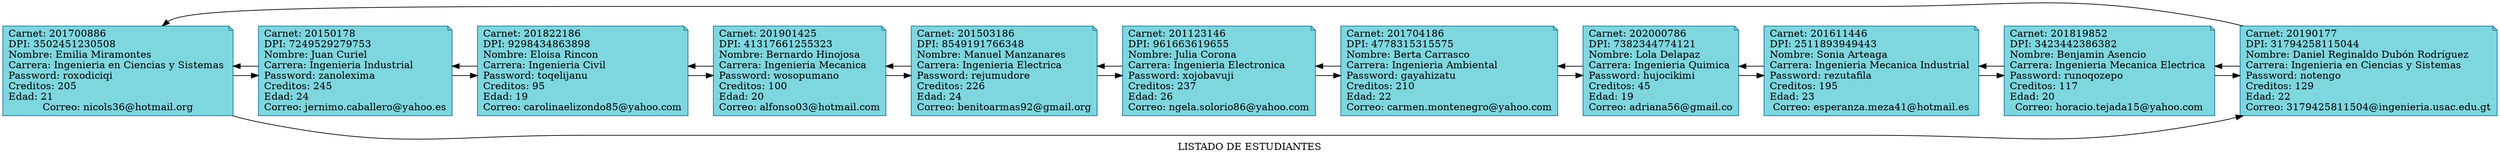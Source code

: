 digraph Alumnos {
 rankdir=LR;
 label="LISTADO DE ESTUDIANTES";
  node [shape = note, color="#187296", style=filled, fillcolor="#7ed6df"];
N0[label="Carnet: 201700886 \lDPI: 3502451230508 \lNombre: Emilia Miramontes \lCarrera: Ingenieria en Ciencias y Sistemas \lPassword: roxodiciqi \lCreditos: 205 \lEdad: 21 \lCorreo: nicols36@hotmail.org"];
N1[label="Carnet: 20150178 \lDPI: 7249529279753 \lNombre: Juan Curiel \lCarrera: Ingenieria Industrial \lPassword: zanolexima \lCreditos: 245 \lEdad: 24 \lCorreo: jernimo.caballero@yahoo.es"];
N2[label="Carnet: 201822186 \lDPI: 9298434863898 \lNombre: Eloisa Rincon \lCarrera: Ingenieria Civil \lPassword: toqelijanu \lCreditos: 95 \lEdad: 19 \lCorreo: carolinaelizondo85@yahoo.com"];
N3[label="Carnet: 201901425 \lDPI: 41317661255323 \lNombre: Bernardo Hinojosa \lCarrera: Ingenieria Mecanica \lPassword: wosopumano \lCreditos: 100 \lEdad: 20 \lCorreo: alfonso03@hotmail.com"];
N4[label="Carnet: 201503186 \lDPI: 8549191766348 \lNombre: Manuel Manzanares \lCarrera: Ingenieria Electrica \lPassword: rejumudore \lCreditos: 226 \lEdad: 24 \lCorreo: benitoarmas92@gmail.org"];
N5[label="Carnet: 201123146 \lDPI: 961663619655 \lNombre: Julia Corona \lCarrera: Ingenieria Electronica \lPassword: xojobavuji \lCreditos: 237 \lEdad: 26 \lCorreo: ngela.solorio86@yahoo.com"];
N6[label="Carnet: 201704186 \lDPI: 4778315315575 \lNombre: Berta Carrasco \lCarrera: Ingenieria Ambiental \lPassword: gayahizatu \lCreditos: 210 \lEdad: 22 \lCorreo: carmen.montenegro@yahoo.com"];
N7[label="Carnet: 202000786 \lDPI: 7382344774121 \lNombre: Lola Delapaz \lCarrera: Ingenieria Quimica \lPassword: hujocikimi \lCreditos: 45 \lEdad: 19 \lCorreo: adriana56@gmail.co"];
N8[label="Carnet: 201611446 \lDPI: 2511893949443 \lNombre: Sonia Arteaga \lCarrera: Ingenieria Mecanica Industrial \lPassword: rezutafila \lCreditos: 195 \lEdad: 23 \lCorreo: esperanza.meza41@hotmail.es"];
N9[label="Carnet: 201819852 \lDPI: 3423442386382 \lNombre: Benjamin Asencio \lCarrera: Ingenieria Mecanica Electrica \lPassword: runoqozepo \lCreditos: 117 \lEdad: 20 \lCorreo: horacio.tejada15@yahoo.com"];
N10[label="Carnet: 20190177 \lDPI: 31794258115044 \lNombre: Daniel Reginaldo Dubón Rodríguez \lCarrera: Ingenieria en Ciencias y Sistemas \lPassword: notengo \lCreditos: 129 \lEdad: 22 \lCorreo: 3179425811504@ingenieria.usac.edu.gt"];
N0->N1;
N1->N0;
N1->N2;
N2->N1;
N2->N3;
N3->N2;
N3->N4;
N4->N3;
N4->N5;
N5->N4;
N5->N6;
N6->N5;
N6->N7;
N7->N6;
N7->N8;
N8->N7;
N8->N9;
N9->N8;
N9->N10;
N10->N9;
N10->N0[headport=ne];
N0->N10[headport=so];

}